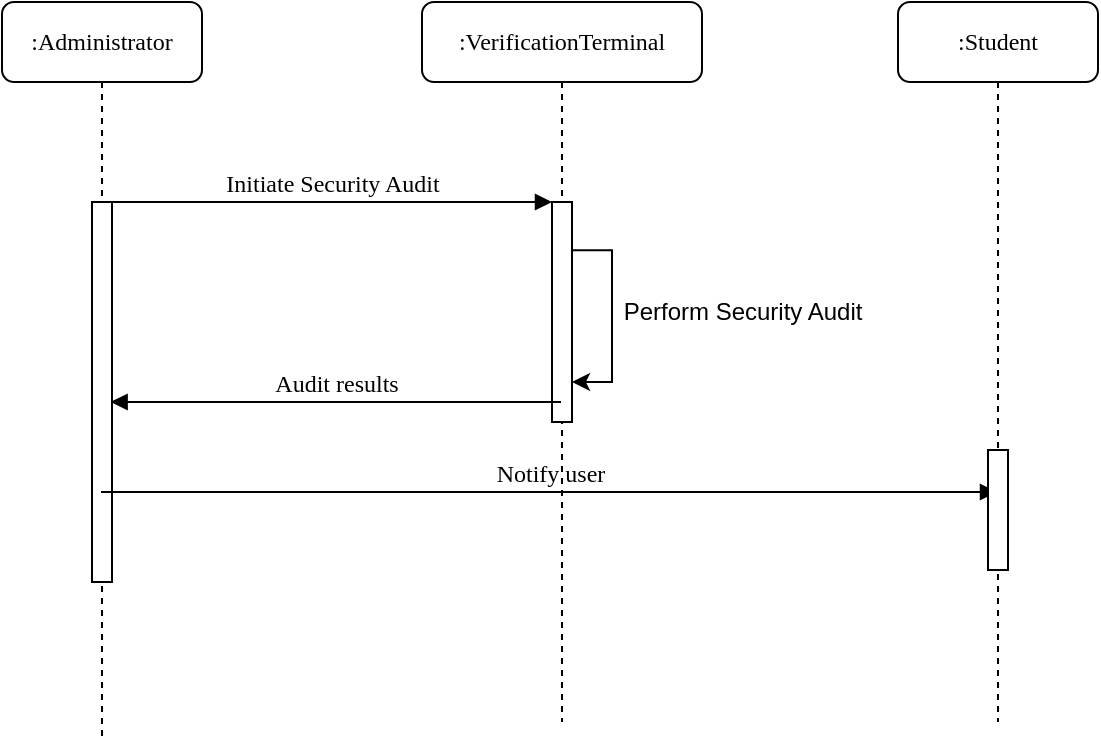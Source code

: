 <mxfile version="22.0.8" type="github">
  <diagram name="Page-1" id="13e1069c-82ec-6db2-03f1-153e76fe0fe0">
    <mxGraphModel dx="1103" dy="611" grid="1" gridSize="10" guides="1" tooltips="1" connect="1" arrows="1" fold="1" page="1" pageScale="1" pageWidth="1100" pageHeight="850" background="none" math="0" shadow="0">
      <root>
        <mxCell id="0" />
        <mxCell id="1" parent="0" />
        <mxCell id="7baba1c4bc27f4b0-2" value=":VerificationTerminal" style="shape=umlLifeline;perimeter=lifelinePerimeter;whiteSpace=wrap;html=1;container=1;collapsible=0;recursiveResize=0;outlineConnect=0;rounded=1;shadow=0;comic=0;labelBackgroundColor=none;strokeWidth=1;fontFamily=Verdana;fontSize=12;align=center;" parent="1" vertex="1">
          <mxGeometry x="310" y="80" width="140" height="360" as="geometry" />
        </mxCell>
        <mxCell id="7baba1c4bc27f4b0-10" value="" style="html=1;points=[];perimeter=orthogonalPerimeter;rounded=0;shadow=0;comic=0;labelBackgroundColor=none;strokeWidth=1;fontFamily=Verdana;fontSize=12;align=center;" parent="7baba1c4bc27f4b0-2" vertex="1">
          <mxGeometry x="65" y="100" width="10" height="110" as="geometry" />
        </mxCell>
        <mxCell id="OixjCqakuA_EBFB08DzV-1" style="edgeStyle=orthogonalEdgeStyle;rounded=0;orthogonalLoop=1;jettySize=auto;html=1;exitX=1.039;exitY=0.219;exitDx=0;exitDy=0;exitPerimeter=0;" edge="1" parent="7baba1c4bc27f4b0-2" source="7baba1c4bc27f4b0-10" target="7baba1c4bc27f4b0-10">
          <mxGeometry relative="1" as="geometry">
            <Array as="points">
              <mxPoint x="95" y="124" />
              <mxPoint x="95" y="190" />
            </Array>
          </mxGeometry>
        </mxCell>
        <mxCell id="OixjCqakuA_EBFB08DzV-3" value="&lt;font style=&quot;font-size: 12px;&quot;&gt;Perform Security Audit&lt;/font&gt;" style="edgeLabel;html=1;align=center;verticalAlign=middle;resizable=0;points=[];" vertex="1" connectable="0" parent="OixjCqakuA_EBFB08DzV-1">
          <mxGeometry x="-0.14" relative="1" as="geometry">
            <mxPoint x="65" y="5" as="offset" />
          </mxGeometry>
        </mxCell>
        <mxCell id="7baba1c4bc27f4b0-8" value=":Administrator" style="shape=umlLifeline;perimeter=lifelinePerimeter;whiteSpace=wrap;html=1;container=1;collapsible=0;recursiveResize=0;outlineConnect=0;rounded=1;shadow=0;comic=0;labelBackgroundColor=none;strokeWidth=1;fontFamily=Verdana;fontSize=12;align=center;" parent="1" vertex="1">
          <mxGeometry x="100" y="80" width="100" height="370" as="geometry" />
        </mxCell>
        <mxCell id="7baba1c4bc27f4b0-9" value="" style="html=1;points=[];perimeter=orthogonalPerimeter;rounded=0;shadow=0;comic=0;labelBackgroundColor=none;strokeWidth=1;fontFamily=Verdana;fontSize=12;align=center;" parent="7baba1c4bc27f4b0-8" vertex="1">
          <mxGeometry x="45" y="100" width="10" height="190" as="geometry" />
        </mxCell>
        <mxCell id="7baba1c4bc27f4b0-11" value="Initiate Security Audit" style="html=1;verticalAlign=bottom;endArrow=block;entryX=0;entryY=0;labelBackgroundColor=none;fontFamily=Verdana;fontSize=12;edgeStyle=elbowEdgeStyle;elbow=vertical;" parent="1" source="7baba1c4bc27f4b0-9" target="7baba1c4bc27f4b0-10" edge="1">
          <mxGeometry x="0.002" relative="1" as="geometry">
            <mxPoint x="220" y="190" as="sourcePoint" />
            <mxPoint as="offset" />
          </mxGeometry>
        </mxCell>
        <mxCell id="raXeXYTZBIdh_4ngi3-c-1" value="Notify user" style="html=1;verticalAlign=bottom;endArrow=block;labelBackgroundColor=none;fontFamily=Verdana;fontSize=12;edgeStyle=elbowEdgeStyle;elbow=vertical;" parent="1" edge="1">
          <mxGeometry x="0.002" relative="1" as="geometry">
            <mxPoint x="149.5" y="325" as="sourcePoint" />
            <mxPoint x="597.5" y="325" as="targetPoint" />
            <mxPoint as="offset" />
          </mxGeometry>
        </mxCell>
        <mxCell id="raXeXYTZBIdh_4ngi3-c-2" value="Audit results" style="html=1;verticalAlign=bottom;endArrow=block;labelBackgroundColor=none;fontFamily=Verdana;fontSize=12;edgeStyle=elbowEdgeStyle;elbow=vertical;entryX=0.931;entryY=0.176;entryDx=0;entryDy=0;entryPerimeter=0;" parent="1" edge="1">
          <mxGeometry x="-0.004" relative="1" as="geometry">
            <mxPoint x="379.5" y="280" as="sourcePoint" />
            <Array as="points">
              <mxPoint x="310" y="280" />
            </Array>
            <mxPoint x="154.31" y="280.48" as="targetPoint" />
            <mxPoint as="offset" />
          </mxGeometry>
        </mxCell>
        <mxCell id="TZJYoGBFt234YxYRJcUU-1" value=":Student" style="shape=umlLifeline;perimeter=lifelinePerimeter;whiteSpace=wrap;html=1;container=1;collapsible=0;recursiveResize=0;outlineConnect=0;rounded=1;shadow=0;comic=0;labelBackgroundColor=none;strokeWidth=1;fontFamily=Verdana;fontSize=12;align=center;" parent="1" vertex="1">
          <mxGeometry x="548" y="80" width="100" height="360" as="geometry" />
        </mxCell>
        <mxCell id="TZJYoGBFt234YxYRJcUU-2" value="" style="html=1;points=[];perimeter=orthogonalPerimeter;rounded=0;shadow=0;comic=0;labelBackgroundColor=none;strokeWidth=1;fontFamily=Verdana;fontSize=12;align=center;" parent="TZJYoGBFt234YxYRJcUU-1" vertex="1">
          <mxGeometry x="45" y="224" width="10" height="60" as="geometry" />
        </mxCell>
      </root>
    </mxGraphModel>
  </diagram>
</mxfile>
